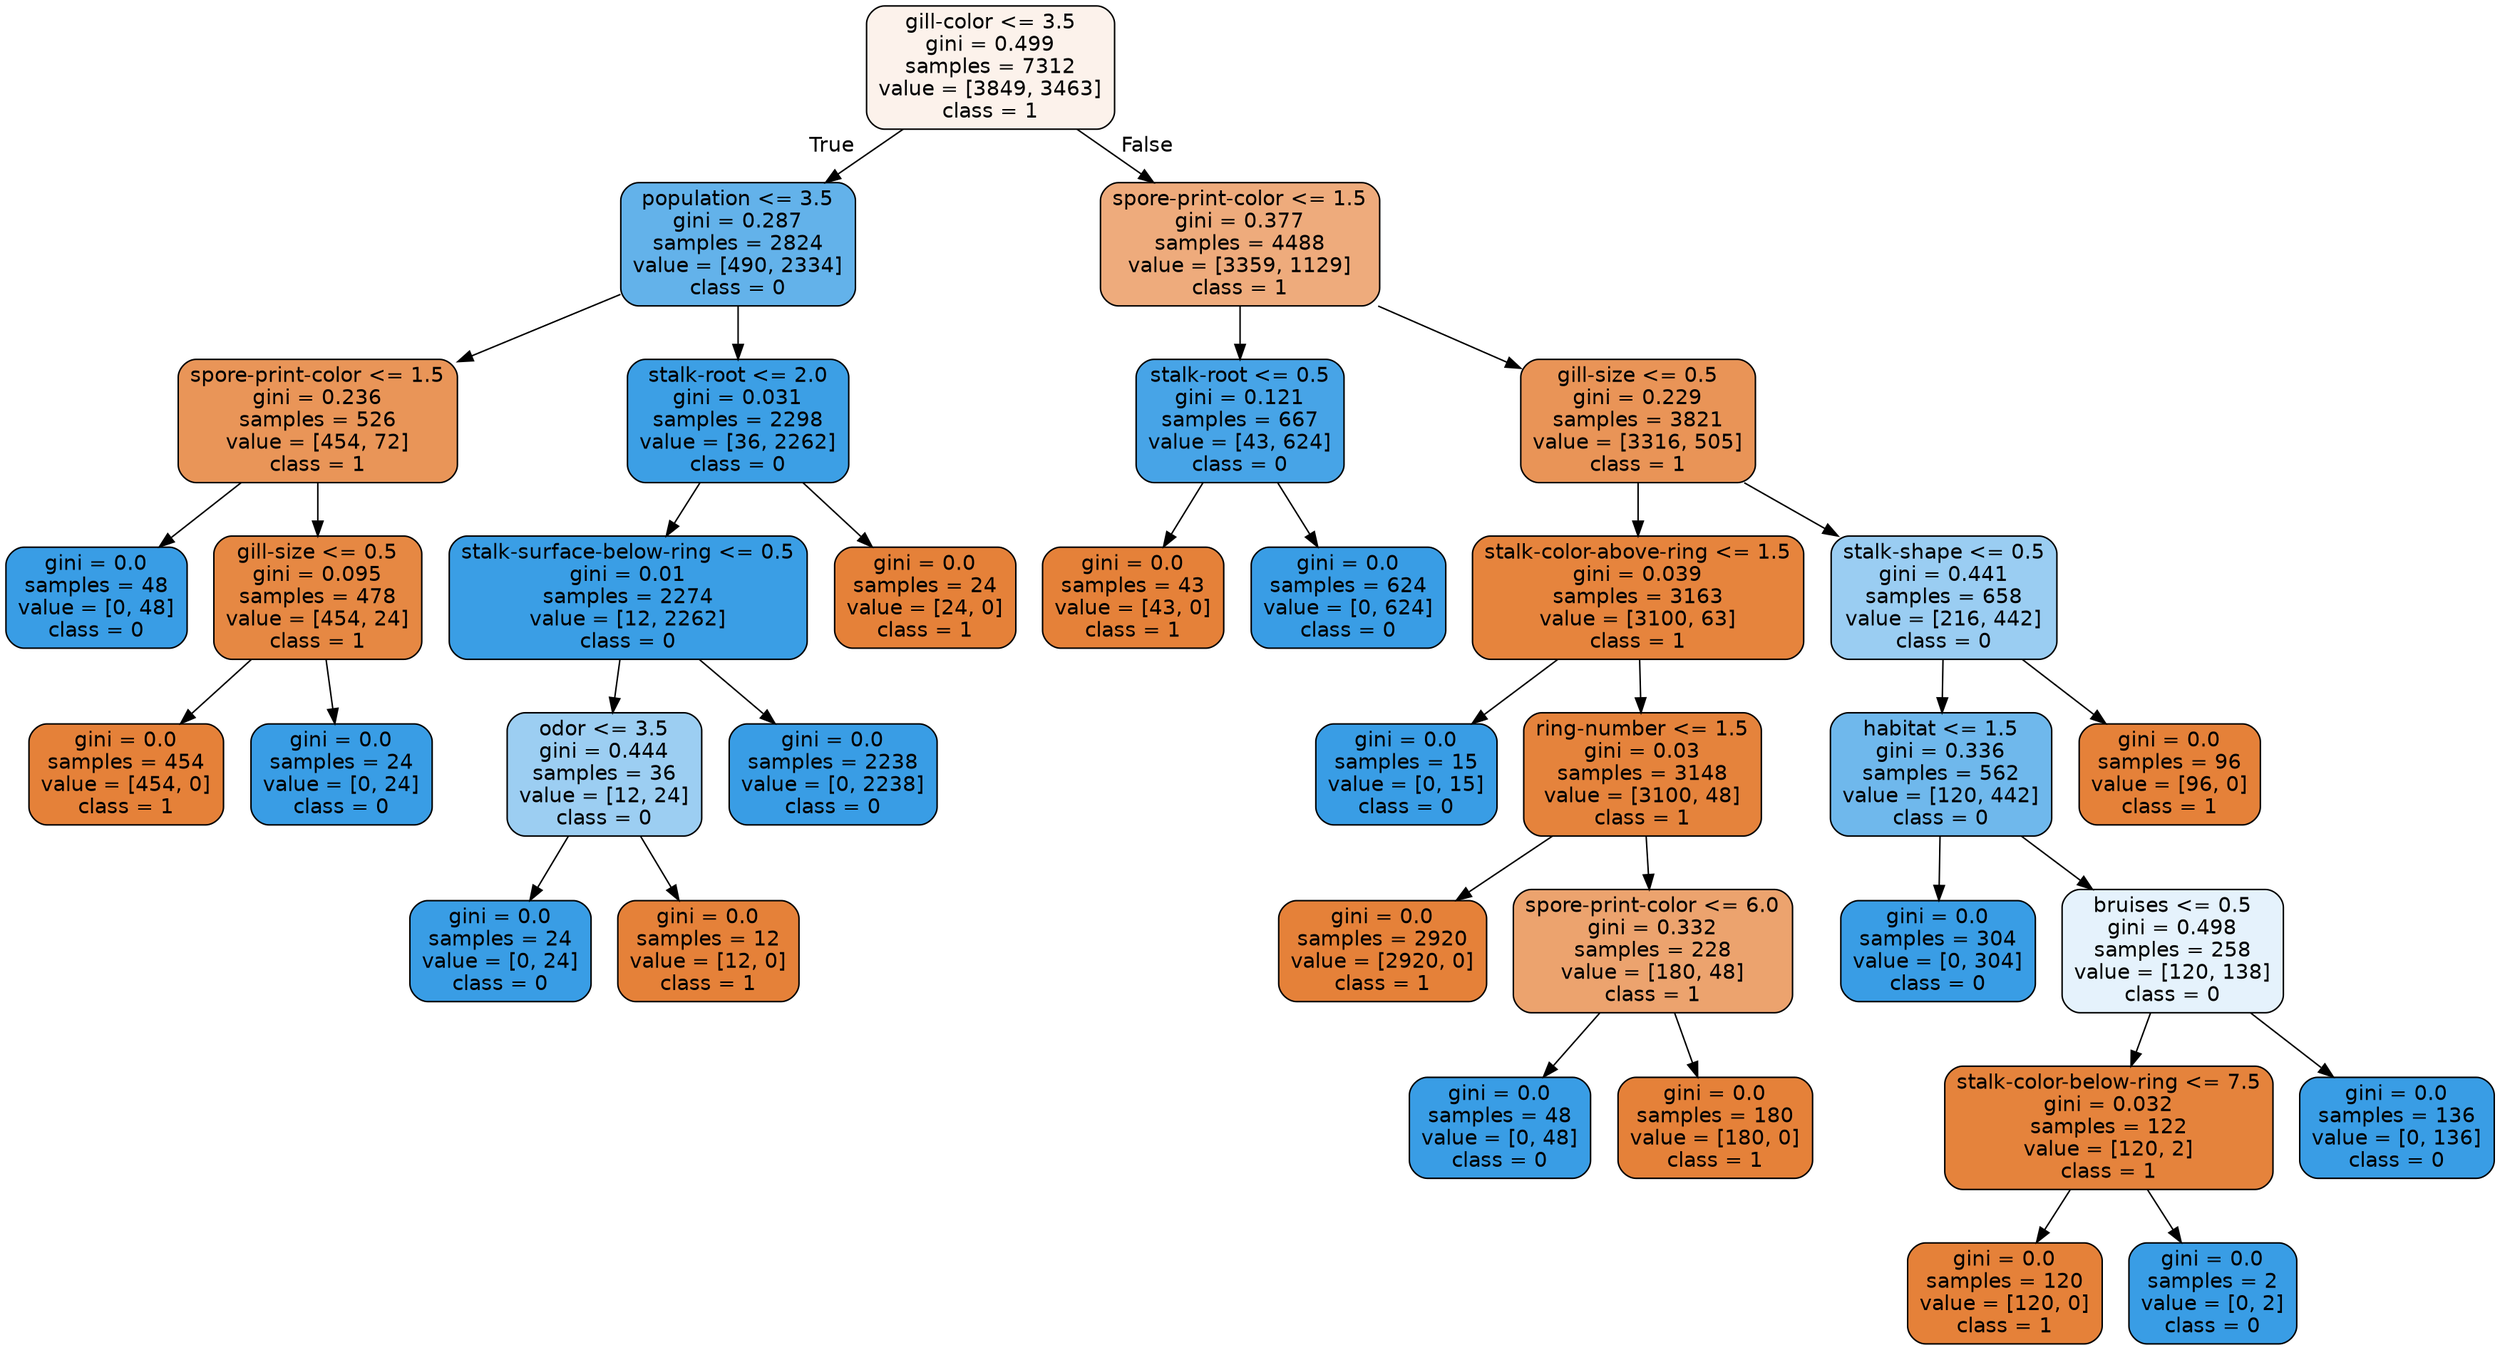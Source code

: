 digraph Tree {
node [shape=box, style="filled, rounded", color="black", fontname="helvetica"] ;
edge [fontname="helvetica"] ;
0 [label="gill-color <= 3.5\ngini = 0.499\nsamples = 7312\nvalue = [3849, 3463]\nclass = 1", fillcolor="#fcf2eb"] ;
1 [label="population <= 3.5\ngini = 0.287\nsamples = 2824\nvalue = [490, 2334]\nclass = 0", fillcolor="#63b2ea"] ;
0 -> 1 [labeldistance=2.5, labelangle=45, headlabel="True"] ;
2 [label="spore-print-color <= 1.5\ngini = 0.236\nsamples = 526\nvalue = [454, 72]\nclass = 1", fillcolor="#e99558"] ;
1 -> 2 ;
3 [label="gini = 0.0\nsamples = 48\nvalue = [0, 48]\nclass = 0", fillcolor="#399de5"] ;
2 -> 3 ;
4 [label="gill-size <= 0.5\ngini = 0.095\nsamples = 478\nvalue = [454, 24]\nclass = 1", fillcolor="#e68843"] ;
2 -> 4 ;
5 [label="gini = 0.0\nsamples = 454\nvalue = [454, 0]\nclass = 1", fillcolor="#e58139"] ;
4 -> 5 ;
6 [label="gini = 0.0\nsamples = 24\nvalue = [0, 24]\nclass = 0", fillcolor="#399de5"] ;
4 -> 6 ;
7 [label="stalk-root <= 2.0\ngini = 0.031\nsamples = 2298\nvalue = [36, 2262]\nclass = 0", fillcolor="#3c9fe5"] ;
1 -> 7 ;
8 [label="stalk-surface-below-ring <= 0.5\ngini = 0.01\nsamples = 2274\nvalue = [12, 2262]\nclass = 0", fillcolor="#3a9ee5"] ;
7 -> 8 ;
9 [label="odor <= 3.5\ngini = 0.444\nsamples = 36\nvalue = [12, 24]\nclass = 0", fillcolor="#9ccef2"] ;
8 -> 9 ;
10 [label="gini = 0.0\nsamples = 24\nvalue = [0, 24]\nclass = 0", fillcolor="#399de5"] ;
9 -> 10 ;
11 [label="gini = 0.0\nsamples = 12\nvalue = [12, 0]\nclass = 1", fillcolor="#e58139"] ;
9 -> 11 ;
12 [label="gini = 0.0\nsamples = 2238\nvalue = [0, 2238]\nclass = 0", fillcolor="#399de5"] ;
8 -> 12 ;
13 [label="gini = 0.0\nsamples = 24\nvalue = [24, 0]\nclass = 1", fillcolor="#e58139"] ;
7 -> 13 ;
14 [label="spore-print-color <= 1.5\ngini = 0.377\nsamples = 4488\nvalue = [3359, 1129]\nclass = 1", fillcolor="#eeab7c"] ;
0 -> 14 [labeldistance=2.5, labelangle=-45, headlabel="False"] ;
15 [label="stalk-root <= 0.5\ngini = 0.121\nsamples = 667\nvalue = [43, 624]\nclass = 0", fillcolor="#47a4e7"] ;
14 -> 15 ;
16 [label="gini = 0.0\nsamples = 43\nvalue = [43, 0]\nclass = 1", fillcolor="#e58139"] ;
15 -> 16 ;
17 [label="gini = 0.0\nsamples = 624\nvalue = [0, 624]\nclass = 0", fillcolor="#399de5"] ;
15 -> 17 ;
18 [label="gill-size <= 0.5\ngini = 0.229\nsamples = 3821\nvalue = [3316, 505]\nclass = 1", fillcolor="#e99457"] ;
14 -> 18 ;
19 [label="stalk-color-above-ring <= 1.5\ngini = 0.039\nsamples = 3163\nvalue = [3100, 63]\nclass = 1", fillcolor="#e6843d"] ;
18 -> 19 ;
20 [label="gini = 0.0\nsamples = 15\nvalue = [0, 15]\nclass = 0", fillcolor="#399de5"] ;
19 -> 20 ;
21 [label="ring-number <= 1.5\ngini = 0.03\nsamples = 3148\nvalue = [3100, 48]\nclass = 1", fillcolor="#e5833c"] ;
19 -> 21 ;
22 [label="gini = 0.0\nsamples = 2920\nvalue = [2920, 0]\nclass = 1", fillcolor="#e58139"] ;
21 -> 22 ;
23 [label="spore-print-color <= 6.0\ngini = 0.332\nsamples = 228\nvalue = [180, 48]\nclass = 1", fillcolor="#eca36e"] ;
21 -> 23 ;
24 [label="gini = 0.0\nsamples = 48\nvalue = [0, 48]\nclass = 0", fillcolor="#399de5"] ;
23 -> 24 ;
25 [label="gini = 0.0\nsamples = 180\nvalue = [180, 0]\nclass = 1", fillcolor="#e58139"] ;
23 -> 25 ;
26 [label="stalk-shape <= 0.5\ngini = 0.441\nsamples = 658\nvalue = [216, 442]\nclass = 0", fillcolor="#9acdf2"] ;
18 -> 26 ;
27 [label="habitat <= 1.5\ngini = 0.336\nsamples = 562\nvalue = [120, 442]\nclass = 0", fillcolor="#6fb8ec"] ;
26 -> 27 ;
28 [label="gini = 0.0\nsamples = 304\nvalue = [0, 304]\nclass = 0", fillcolor="#399de5"] ;
27 -> 28 ;
29 [label="bruises <= 0.5\ngini = 0.498\nsamples = 258\nvalue = [120, 138]\nclass = 0", fillcolor="#e5f2fc"] ;
27 -> 29 ;
30 [label="stalk-color-below-ring <= 7.5\ngini = 0.032\nsamples = 122\nvalue = [120, 2]\nclass = 1", fillcolor="#e5833c"] ;
29 -> 30 ;
31 [label="gini = 0.0\nsamples = 120\nvalue = [120, 0]\nclass = 1", fillcolor="#e58139"] ;
30 -> 31 ;
32 [label="gini = 0.0\nsamples = 2\nvalue = [0, 2]\nclass = 0", fillcolor="#399de5"] ;
30 -> 32 ;
33 [label="gini = 0.0\nsamples = 136\nvalue = [0, 136]\nclass = 0", fillcolor="#399de5"] ;
29 -> 33 ;
34 [label="gini = 0.0\nsamples = 96\nvalue = [96, 0]\nclass = 1", fillcolor="#e58139"] ;
26 -> 34 ;
}